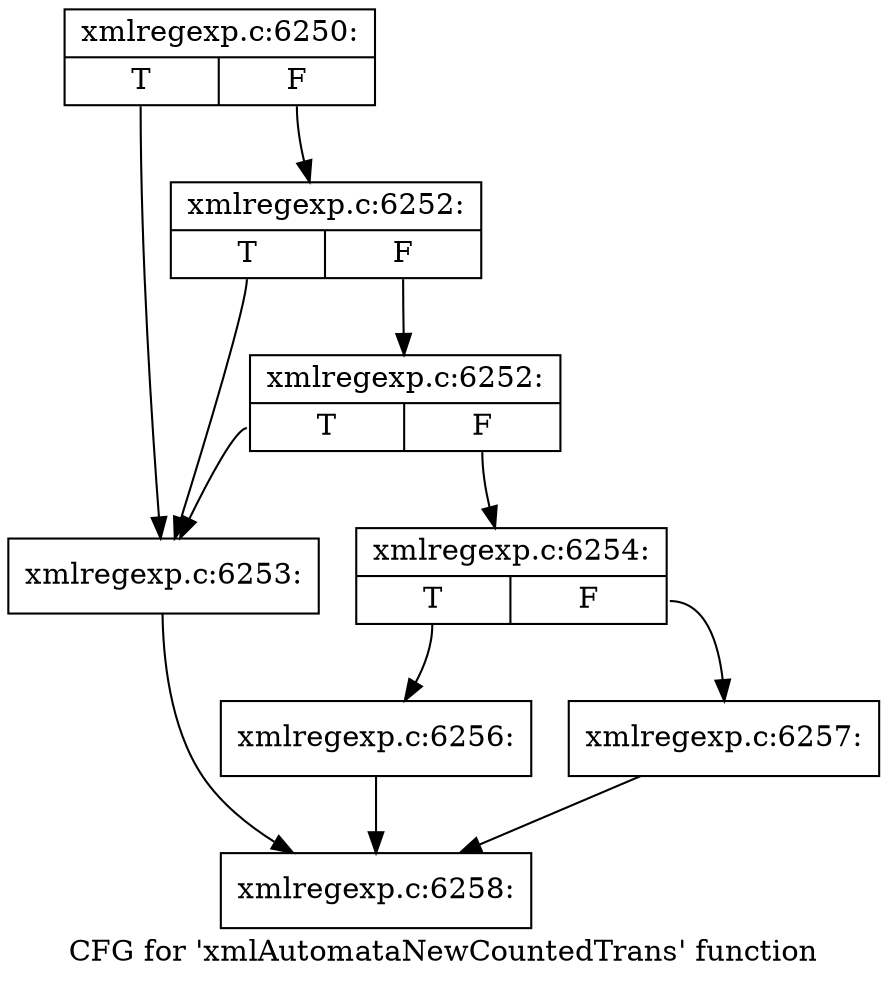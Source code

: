 digraph "CFG for 'xmlAutomataNewCountedTrans' function" {
	label="CFG for 'xmlAutomataNewCountedTrans' function";

	Node0x4028770 [shape=record,label="{xmlregexp.c:6250:|{<s0>T|<s1>F}}"];
	Node0x4028770:s0 -> Node0x413b170;
	Node0x4028770:s1 -> Node0x413b290;
	Node0x413b290 [shape=record,label="{xmlregexp.c:6252:|{<s0>T|<s1>F}}"];
	Node0x413b290:s0 -> Node0x413b170;
	Node0x413b290:s1 -> Node0x413b210;
	Node0x413b210 [shape=record,label="{xmlregexp.c:6252:|{<s0>T|<s1>F}}"];
	Node0x413b210:s0 -> Node0x413b170;
	Node0x413b210:s1 -> Node0x413b1c0;
	Node0x413b170 [shape=record,label="{xmlregexp.c:6253:}"];
	Node0x413b170 -> Node0x4028aa0;
	Node0x413b1c0 [shape=record,label="{xmlregexp.c:6254:|{<s0>T|<s1>F}}"];
	Node0x413b1c0:s0 -> Node0x413c300;
	Node0x413b1c0:s1 -> Node0x413c630;
	Node0x413c300 [shape=record,label="{xmlregexp.c:6256:}"];
	Node0x413c300 -> Node0x4028aa0;
	Node0x413c630 [shape=record,label="{xmlregexp.c:6257:}"];
	Node0x413c630 -> Node0x4028aa0;
	Node0x4028aa0 [shape=record,label="{xmlregexp.c:6258:}"];
}
